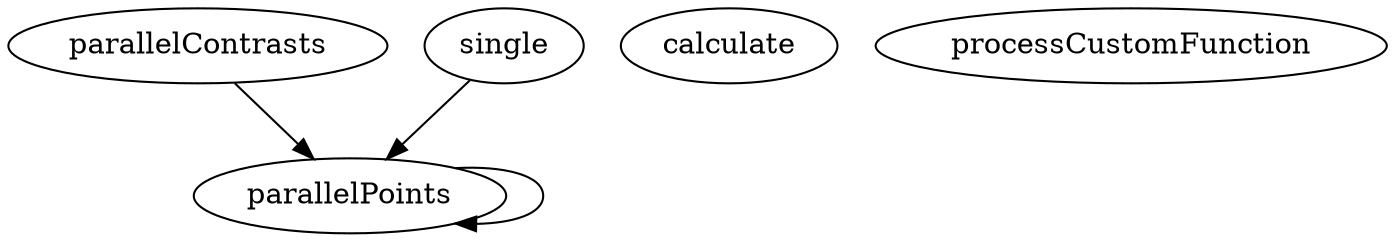 /* Created by mdot for Matlab */
digraph m2html {
  parallelContrasts -> parallelPoints;
  parallelPoints -> parallelPoints;
  single -> parallelPoints;

  calculate [URL="calculate.html"];
  parallelContrasts [URL="parallelContrasts.html"];
  parallelPoints [URL="parallelPoints.html"];
  processCustomFunction [URL="processCustomFunction.html"];
  single [URL="single.html"];
}
